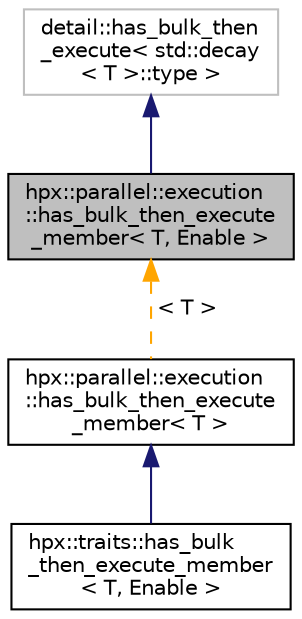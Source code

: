 digraph "hpx::parallel::execution::has_bulk_then_execute_member&lt; T, Enable &gt;"
{
  edge [fontname="Helvetica",fontsize="10",labelfontname="Helvetica",labelfontsize="10"];
  node [fontname="Helvetica",fontsize="10",shape=record];
  Node0 [label="hpx::parallel::execution\l::has_bulk_then_execute\l_member\< T, Enable \>",height=0.2,width=0.4,color="black", fillcolor="grey75", style="filled", fontcolor="black"];
  Node1 -> Node0 [dir="back",color="midnightblue",fontsize="10",style="solid",fontname="Helvetica"];
  Node1 [label="detail::has_bulk_then\l_execute\< std::decay\l\< T \>::type \>",height=0.2,width=0.4,color="grey75", fillcolor="white", style="filled"];
  Node0 -> Node2 [dir="back",color="orange",fontsize="10",style="dashed",label=" \< T \>" ,fontname="Helvetica"];
  Node2 [label="hpx::parallel::execution\l::has_bulk_then_execute\l_member\< T \>",height=0.2,width=0.4,color="black", fillcolor="white", style="filled",URL="$d4/dcb/structhpx_1_1parallel_1_1execution_1_1has__bulk__then__execute__member.html"];
  Node2 -> Node3 [dir="back",color="midnightblue",fontsize="10",style="solid",fontname="Helvetica"];
  Node3 [label="hpx::traits::has_bulk\l_then_execute_member\l\< T, Enable \>",height=0.2,width=0.4,color="black", fillcolor="white", style="filled",URL="$d9/d9c/structhpx_1_1traits_1_1has__bulk__then__execute__member.html"];
}
